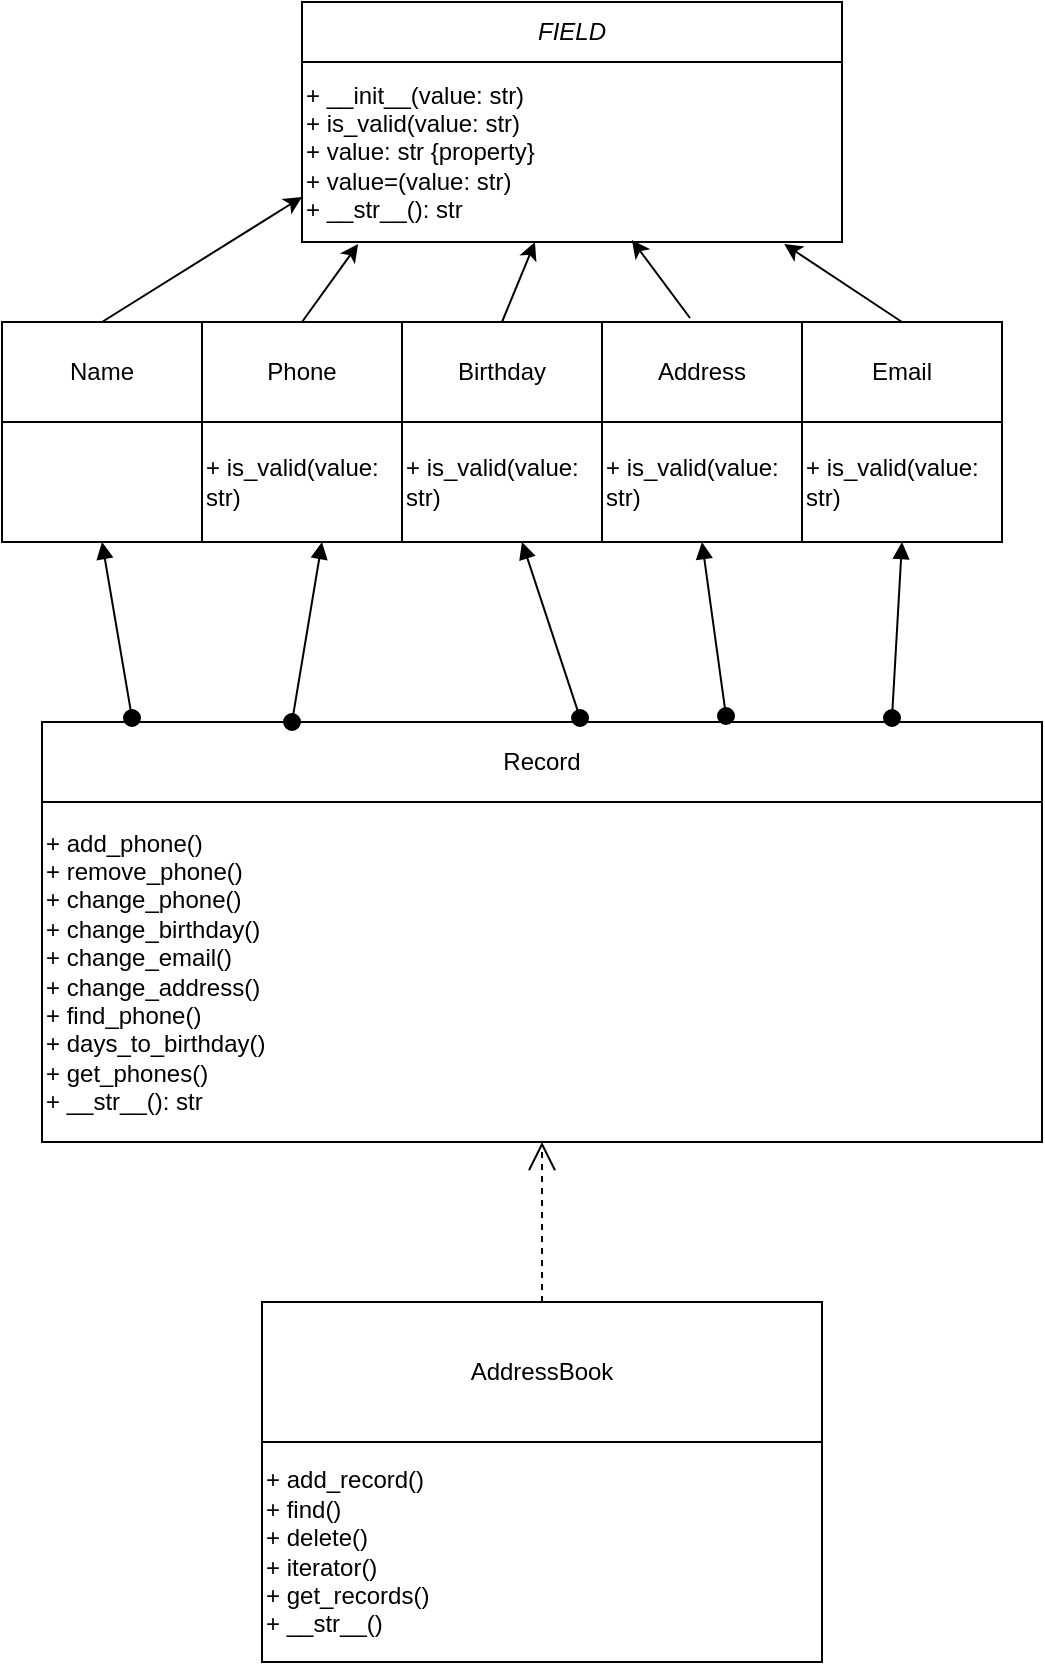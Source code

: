 <mxfile version="24.0.0" type="device">
  <diagram name="Page-1" id="V-qSiipOAl6F94oAosfp">
    <mxGraphModel dx="1026" dy="685" grid="1" gridSize="10" guides="1" tooltips="1" connect="1" arrows="1" fold="1" page="1" pageScale="1" pageWidth="827" pageHeight="1169" math="0" shadow="0">
      <root>
        <mxCell id="0" />
        <mxCell id="1" parent="0" />
        <mxCell id="xdOg9RsswsRolkOK4MAk-1" value="&lt;div&gt;&lt;i&gt;FIELD&lt;/i&gt;&lt;/div&gt;" style="rounded=0;whiteSpace=wrap;html=1;" vertex="1" parent="1">
          <mxGeometry x="340" y="40" width="270" height="30" as="geometry" />
        </mxCell>
        <mxCell id="xdOg9RsswsRolkOK4MAk-2" value="&lt;div&gt;+ __init__(value: str)&amp;nbsp; &amp;nbsp; &amp;nbsp; &amp;nbsp; &amp;nbsp; &amp;nbsp; &amp;nbsp;&amp;nbsp;&lt;/div&gt;&lt;div&gt;+ is_valid(value: str)&amp;nbsp; &amp;nbsp;&amp;nbsp;&lt;/div&gt;&lt;div&gt;+ value: str {property}&amp;nbsp; &amp;nbsp; &amp;nbsp; &amp;nbsp; &amp;nbsp; &amp;nbsp; &amp;nbsp;&lt;/div&gt;&lt;div&gt;+ value=(value: str)&amp;nbsp; &amp;nbsp; &amp;nbsp; &amp;nbsp; &amp;nbsp; &amp;nbsp; &amp;nbsp; &amp;nbsp;&amp;nbsp;&lt;/div&gt;&lt;div&gt;+ __str__(): str&amp;nbsp;&lt;/div&gt;" style="rounded=0;whiteSpace=wrap;html=1;align=left;" vertex="1" parent="1">
          <mxGeometry x="340" y="70" width="270" height="90" as="geometry" />
        </mxCell>
        <mxCell id="xdOg9RsswsRolkOK4MAk-3" value="" style="endArrow=classic;html=1;rounded=0;entryX=0.104;entryY=1.011;entryDx=0;entryDy=0;exitX=0.5;exitY=0;exitDx=0;exitDy=0;entryPerimeter=0;" edge="1" parent="1" source="xdOg9RsswsRolkOK4MAk-8" target="xdOg9RsswsRolkOK4MAk-2">
          <mxGeometry width="50" height="50" relative="1" as="geometry">
            <mxPoint x="395" y="200" as="sourcePoint" />
            <mxPoint x="440" y="330" as="targetPoint" />
          </mxGeometry>
        </mxCell>
        <mxCell id="xdOg9RsswsRolkOK4MAk-5" value="" style="endArrow=classic;html=1;rounded=0;exitX=0.5;exitY=0;exitDx=0;exitDy=0;" edge="1" parent="1" source="xdOg9RsswsRolkOK4MAk-9" target="xdOg9RsswsRolkOK4MAk-2">
          <mxGeometry width="50" height="50" relative="1" as="geometry">
            <mxPoint x="510" y="200" as="sourcePoint" />
            <mxPoint x="450" y="130" as="targetPoint" />
          </mxGeometry>
        </mxCell>
        <mxCell id="xdOg9RsswsRolkOK4MAk-6" value="" style="endArrow=classic;html=1;rounded=0;entryX=0;entryY=0.75;entryDx=0;entryDy=0;" edge="1" parent="1" target="xdOg9RsswsRolkOK4MAk-2">
          <mxGeometry width="50" height="50" relative="1" as="geometry">
            <mxPoint x="240" y="200" as="sourcePoint" />
            <mxPoint x="280" y="130" as="targetPoint" />
          </mxGeometry>
        </mxCell>
        <mxCell id="xdOg9RsswsRolkOK4MAk-7" value="Name" style="rounded=0;whiteSpace=wrap;html=1;" vertex="1" parent="1">
          <mxGeometry x="190" y="200" width="100" height="50" as="geometry" />
        </mxCell>
        <mxCell id="xdOg9RsswsRolkOK4MAk-8" value="Phone" style="rounded=0;whiteSpace=wrap;html=1;" vertex="1" parent="1">
          <mxGeometry x="290" y="200" width="100" height="50" as="geometry" />
        </mxCell>
        <mxCell id="xdOg9RsswsRolkOK4MAk-9" value="Birthday" style="rounded=0;whiteSpace=wrap;html=1;" vertex="1" parent="1">
          <mxGeometry x="390" y="200" width="100" height="50" as="geometry" />
        </mxCell>
        <mxCell id="xdOg9RsswsRolkOK4MAk-10" value="" style="rounded=0;whiteSpace=wrap;html=1;align=left;" vertex="1" parent="1">
          <mxGeometry x="190" y="250" width="100" height="60" as="geometry" />
        </mxCell>
        <mxCell id="xdOg9RsswsRolkOK4MAk-11" value="+ is_valid(value: str)" style="rounded=0;whiteSpace=wrap;html=1;align=left;" vertex="1" parent="1">
          <mxGeometry x="290" y="250" width="100" height="60" as="geometry" />
        </mxCell>
        <mxCell id="xdOg9RsswsRolkOK4MAk-12" value="+ is_valid(value: str)" style="rounded=0;whiteSpace=wrap;html=1;align=left;" vertex="1" parent="1">
          <mxGeometry x="390" y="250" width="100" height="60" as="geometry" />
        </mxCell>
        <mxCell id="xdOg9RsswsRolkOK4MAk-13" value="Record" style="rounded=0;whiteSpace=wrap;html=1;" vertex="1" parent="1">
          <mxGeometry x="210" y="400" width="500" height="40" as="geometry" />
        </mxCell>
        <mxCell id="xdOg9RsswsRolkOK4MAk-15" value="" style="html=1;verticalAlign=bottom;startArrow=oval;startFill=1;endArrow=block;startSize=8;curved=0;rounded=0;entryX=0.39;entryY=1.05;entryDx=0;entryDy=0;entryPerimeter=0;exitX=0.867;exitY=-0.05;exitDx=0;exitDy=0;exitPerimeter=0;" edge="1" parent="1">
          <mxGeometry width="60" relative="1" as="geometry">
            <mxPoint x="479.04" y="398" as="sourcePoint" />
            <mxPoint x="450" y="310" as="targetPoint" />
            <Array as="points" />
          </mxGeometry>
        </mxCell>
        <mxCell id="xdOg9RsswsRolkOK4MAk-16" value="&lt;div&gt;+ add_phone()&amp;nbsp; &amp;nbsp; &amp;nbsp; &amp;nbsp; &amp;nbsp; &amp;nbsp;&lt;/div&gt;&lt;div&gt;+ remove_phone()&amp;nbsp; &amp;nbsp; &amp;nbsp; &amp;nbsp;&amp;nbsp;&lt;/div&gt;&lt;div&gt;&lt;span style=&quot;background-color: initial;&quot;&gt;+ change_phone(&lt;/span&gt;&lt;span style=&quot;background-color: initial;&quot;&gt;)&lt;/span&gt;&lt;/div&gt;&lt;div&gt;+ change_birthday()&amp;nbsp; &amp;nbsp; &amp;nbsp; &amp;nbsp; &amp;nbsp;&lt;/div&gt;&lt;div&gt;+ change_email()&amp;nbsp; &amp;nbsp; &amp;nbsp; &amp;nbsp; &amp;nbsp; &amp;nbsp; &amp;nbsp; &amp;nbsp;&lt;/div&gt;&lt;div&gt;+ change_address()&amp;nbsp;&lt;/div&gt;&lt;div&gt;+ find_phone()&amp;nbsp; &amp;nbsp; &amp;nbsp; &amp;nbsp; &amp;nbsp;&amp;nbsp;&lt;/div&gt;&lt;div&gt;+ days_to_birthday()&amp;nbsp; &amp;nbsp; &amp;nbsp; &amp;nbsp;&amp;nbsp;&lt;/div&gt;&lt;div&gt;+ get_phones()&amp;nbsp; &amp;nbsp; &amp;nbsp; &amp;nbsp; &amp;nbsp; &amp;nbsp; &amp;nbsp; &amp;nbsp; &amp;nbsp; &amp;nbsp; &amp;nbsp;&amp;nbsp;&lt;/div&gt;&lt;div&gt;+ __str__(): str&amp;nbsp; &amp;nbsp; &amp;nbsp; &amp;nbsp; &amp;nbsp;&amp;nbsp;&lt;/div&gt;" style="html=1;whiteSpace=wrap;align=left;" vertex="1" parent="1">
          <mxGeometry x="210" y="440" width="500" height="170" as="geometry" />
        </mxCell>
        <mxCell id="xdOg9RsswsRolkOK4MAk-19" value="AddressBook" style="html=1;whiteSpace=wrap;" vertex="1" parent="1">
          <mxGeometry x="320" y="690" width="280" height="70" as="geometry" />
        </mxCell>
        <mxCell id="xdOg9RsswsRolkOK4MAk-20" value="&lt;div&gt;+ add_record()&amp;nbsp; &amp;nbsp; &amp;nbsp; &amp;nbsp; &amp;nbsp; &amp;nbsp; &amp;nbsp; &amp;nbsp;&amp;nbsp;&lt;/div&gt;&lt;div&gt;+ find()&amp;nbsp; &amp;nbsp; &amp;nbsp; &amp;nbsp; &amp;nbsp; &amp;nbsp; &amp;nbsp; &amp;nbsp; &amp;nbsp; &amp;nbsp; &amp;nbsp; &amp;nbsp;&amp;nbsp;&lt;/div&gt;&lt;div&gt;+ delete()&amp;nbsp; &amp;nbsp; &amp;nbsp; &amp;nbsp; &amp;nbsp; &amp;nbsp; &amp;nbsp; &amp;nbsp; &amp;nbsp; &amp;nbsp;&amp;nbsp;&lt;/div&gt;&lt;div&gt;+ iterator()&amp;nbsp; &amp;nbsp; &amp;nbsp; &amp;nbsp; &amp;nbsp; &amp;nbsp; &amp;nbsp; &amp;nbsp; &amp;nbsp;&amp;nbsp;&lt;/div&gt;&lt;div&gt;+ get_records()&amp;nbsp; &amp;nbsp; &amp;nbsp; &amp;nbsp; &amp;nbsp; &amp;nbsp; &amp;nbsp; &amp;nbsp; &amp;nbsp; &amp;nbsp; &amp;nbsp;&lt;/div&gt;&lt;div&gt;+ __str__()&amp;nbsp; &amp;nbsp;&amp;nbsp;&lt;/div&gt;" style="html=1;whiteSpace=wrap;align=left;" vertex="1" parent="1">
          <mxGeometry x="320" y="760" width="280" height="110" as="geometry" />
        </mxCell>
        <mxCell id="xdOg9RsswsRolkOK4MAk-21" value="" style="endArrow=open;endSize=12;dashed=1;html=1;rounded=0;exitX=0.5;exitY=0;exitDx=0;exitDy=0;entryX=0.5;entryY=1;entryDx=0;entryDy=0;" edge="1" parent="1" source="xdOg9RsswsRolkOK4MAk-19" target="xdOg9RsswsRolkOK4MAk-16">
          <mxGeometry width="160" relative="1" as="geometry">
            <mxPoint x="414" y="550" as="sourcePoint" />
            <mxPoint x="400" y="490" as="targetPoint" />
          </mxGeometry>
        </mxCell>
        <mxCell id="xdOg9RsswsRolkOK4MAk-22" value="Address" style="rounded=0;whiteSpace=wrap;html=1;" vertex="1" parent="1">
          <mxGeometry x="490" y="200" width="100" height="50" as="geometry" />
        </mxCell>
        <mxCell id="xdOg9RsswsRolkOK4MAk-23" value="Email" style="rounded=0;whiteSpace=wrap;html=1;" vertex="1" parent="1">
          <mxGeometry x="590" y="200" width="100" height="50" as="geometry" />
        </mxCell>
        <mxCell id="xdOg9RsswsRolkOK4MAk-24" value="+ is_valid(value: str)" style="rounded=0;whiteSpace=wrap;html=1;align=left;" vertex="1" parent="1">
          <mxGeometry x="490" y="250" width="100" height="60" as="geometry" />
        </mxCell>
        <mxCell id="xdOg9RsswsRolkOK4MAk-25" value="+ is_valid(value: str)" style="rounded=0;whiteSpace=wrap;html=1;align=left;" vertex="1" parent="1">
          <mxGeometry x="590" y="250" width="100" height="60" as="geometry" />
        </mxCell>
        <mxCell id="xdOg9RsswsRolkOK4MAk-26" value="" style="endArrow=classic;html=1;rounded=0;exitX=0.44;exitY=-0.04;exitDx=0;exitDy=0;exitPerimeter=0;entryX=0.611;entryY=0.989;entryDx=0;entryDy=0;entryPerimeter=0;" edge="1" parent="1" source="xdOg9RsswsRolkOK4MAk-22" target="xdOg9RsswsRolkOK4MAk-2">
          <mxGeometry width="50" height="50" relative="1" as="geometry">
            <mxPoint x="450" y="210" as="sourcePoint" />
            <mxPoint x="466" y="170" as="targetPoint" />
          </mxGeometry>
        </mxCell>
        <mxCell id="xdOg9RsswsRolkOK4MAk-27" value="" style="endArrow=classic;html=1;rounded=0;exitX=0.5;exitY=0;exitDx=0;exitDy=0;entryX=0.893;entryY=1.011;entryDx=0;entryDy=0;entryPerimeter=0;" edge="1" parent="1" source="xdOg9RsswsRolkOK4MAk-23" target="xdOg9RsswsRolkOK4MAk-2">
          <mxGeometry width="50" height="50" relative="1" as="geometry">
            <mxPoint x="544" y="208" as="sourcePoint" />
            <mxPoint x="515" y="169" as="targetPoint" />
          </mxGeometry>
        </mxCell>
        <mxCell id="xdOg9RsswsRolkOK4MAk-28" value="" style="html=1;verticalAlign=bottom;startArrow=oval;startFill=1;endArrow=block;startSize=8;curved=0;rounded=0;exitX=0.684;exitY=-0.075;exitDx=0;exitDy=0;entryX=0.5;entryY=1;entryDx=0;entryDy=0;exitPerimeter=0;" edge="1" parent="1" source="xdOg9RsswsRolkOK4MAk-13" target="xdOg9RsswsRolkOK4MAk-24">
          <mxGeometry width="60" relative="1" as="geometry">
            <mxPoint x="554" y="400" as="sourcePoint" />
            <mxPoint x="525" y="312" as="targetPoint" />
          </mxGeometry>
        </mxCell>
        <mxCell id="xdOg9RsswsRolkOK4MAk-29" value="" style="html=1;verticalAlign=bottom;startArrow=oval;startFill=1;endArrow=block;startSize=8;curved=0;rounded=0;entryX=0.39;entryY=1.05;entryDx=0;entryDy=0;entryPerimeter=0;exitX=0.85;exitY=-0.05;exitDx=0;exitDy=0;exitPerimeter=0;" edge="1" parent="1" source="xdOg9RsswsRolkOK4MAk-13">
          <mxGeometry width="60" relative="1" as="geometry">
            <mxPoint x="530" y="398" as="sourcePoint" />
            <mxPoint x="640" y="310" as="targetPoint" />
          </mxGeometry>
        </mxCell>
        <mxCell id="xdOg9RsswsRolkOK4MAk-30" value="" style="html=1;verticalAlign=bottom;startArrow=oval;startFill=1;endArrow=block;startSize=8;curved=0;rounded=0;entryX=0.39;entryY=1.05;entryDx=0;entryDy=0;entryPerimeter=0;exitX=0.25;exitY=0;exitDx=0;exitDy=0;" edge="1" parent="1" source="xdOg9RsswsRolkOK4MAk-13">
          <mxGeometry width="60" relative="1" as="geometry">
            <mxPoint x="379" y="398" as="sourcePoint" />
            <mxPoint x="350" y="310" as="targetPoint" />
          </mxGeometry>
        </mxCell>
        <mxCell id="xdOg9RsswsRolkOK4MAk-31" value="" style="html=1;verticalAlign=bottom;startArrow=oval;startFill=1;endArrow=block;startSize=8;curved=0;rounded=0;entryX=0.5;entryY=1;entryDx=0;entryDy=0;exitX=0.09;exitY=-0.05;exitDx=0;exitDy=0;exitPerimeter=0;" edge="1" parent="1" source="xdOg9RsswsRolkOK4MAk-13" target="xdOg9RsswsRolkOK4MAk-10">
          <mxGeometry width="60" relative="1" as="geometry">
            <mxPoint x="299" y="398" as="sourcePoint" />
            <mxPoint x="270" y="310" as="targetPoint" />
          </mxGeometry>
        </mxCell>
      </root>
    </mxGraphModel>
  </diagram>
</mxfile>

